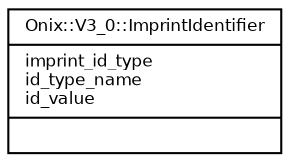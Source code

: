 digraph G {
  fontname = "Bitstream Vera Sans"
  fontsize = 8

  node [
    fontname = "Bitstream Vera Sans"
    fontsize = 8
    shape = "record"
  ]

  edge [
    fontname = "Bitstream Vera Sans"
    fontsize = 8
  ]

  ImprintIdentifier [
    label = "{Onix::V3_0::ImprintIdentifier\l|imprint_id_type\lid_type_name\lid_value\l|\l}"
  ]




}
